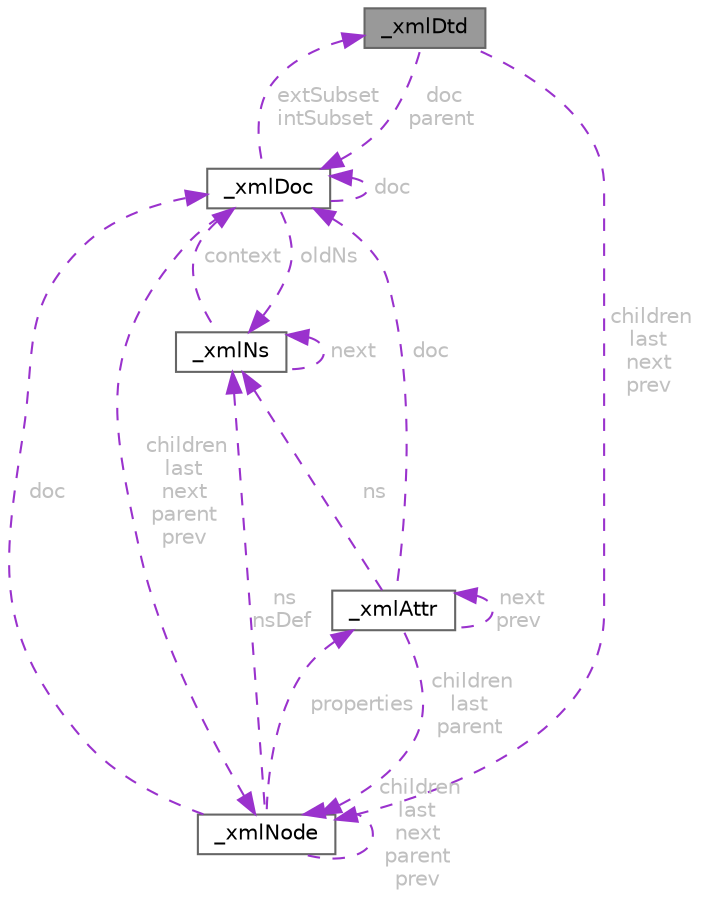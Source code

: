 digraph "_xmlDtd"
{
 // LATEX_PDF_SIZE
  bgcolor="transparent";
  edge [fontname=Helvetica,fontsize=10,labelfontname=Helvetica,labelfontsize=10];
  node [fontname=Helvetica,fontsize=10,shape=box,height=0.2,width=0.4];
  Node1 [label="_xmlDtd",height=0.2,width=0.4,color="gray40", fillcolor="grey60", style="filled", fontcolor="black",tooltip=" "];
  Node2 -> Node1 [dir="back",color="darkorchid3",style="dashed",label=" children\nlast\nnext\nprev",fontcolor="grey" ];
  Node2 [label="_xmlNode",height=0.2,width=0.4,color="gray40", fillcolor="white", style="filled",URL="$struct__xml_node.html",tooltip=" "];
  Node2 -> Node2 [dir="back",color="darkorchid3",style="dashed",label=" children\nlast\nnext\nparent\nprev",fontcolor="grey" ];
  Node3 -> Node2 [dir="back",color="darkorchid3",style="dashed",label=" doc",fontcolor="grey" ];
  Node3 [label="_xmlDoc",height=0.2,width=0.4,color="gray40", fillcolor="white", style="filled",URL="$struct__xml_doc.html",tooltip=" "];
  Node2 -> Node3 [dir="back",color="darkorchid3",style="dashed",label=" children\nlast\nnext\nparent\nprev",fontcolor="grey" ];
  Node3 -> Node3 [dir="back",color="darkorchid3",style="dashed",label=" doc",fontcolor="grey" ];
  Node1 -> Node3 [dir="back",color="darkorchid3",style="dashed",label=" extSubset\nintSubset",fontcolor="grey" ];
  Node4 -> Node3 [dir="back",color="darkorchid3",style="dashed",label=" oldNs",fontcolor="grey" ];
  Node4 [label="_xmlNs",height=0.2,width=0.4,color="gray40", fillcolor="white", style="filled",URL="$struct__xml_ns.html",tooltip=" "];
  Node4 -> Node4 [dir="back",color="darkorchid3",style="dashed",label=" next",fontcolor="grey" ];
  Node3 -> Node4 [dir="back",color="darkorchid3",style="dashed",label=" context",fontcolor="grey" ];
  Node4 -> Node2 [dir="back",color="darkorchid3",style="dashed",label=" ns\nnsDef",fontcolor="grey" ];
  Node5 -> Node2 [dir="back",color="darkorchid3",style="dashed",label=" properties",fontcolor="grey" ];
  Node5 [label="_xmlAttr",height=0.2,width=0.4,color="gray40", fillcolor="white", style="filled",URL="$struct__xml_attr.html",tooltip=" "];
  Node2 -> Node5 [dir="back",color="darkorchid3",style="dashed",label=" children\nlast\nparent",fontcolor="grey" ];
  Node5 -> Node5 [dir="back",color="darkorchid3",style="dashed",label=" next\nprev",fontcolor="grey" ];
  Node3 -> Node5 [dir="back",color="darkorchid3",style="dashed",label=" doc",fontcolor="grey" ];
  Node4 -> Node5 [dir="back",color="darkorchid3",style="dashed",label=" ns",fontcolor="grey" ];
  Node3 -> Node1 [dir="back",color="darkorchid3",style="dashed",label=" doc\nparent",fontcolor="grey" ];
}
